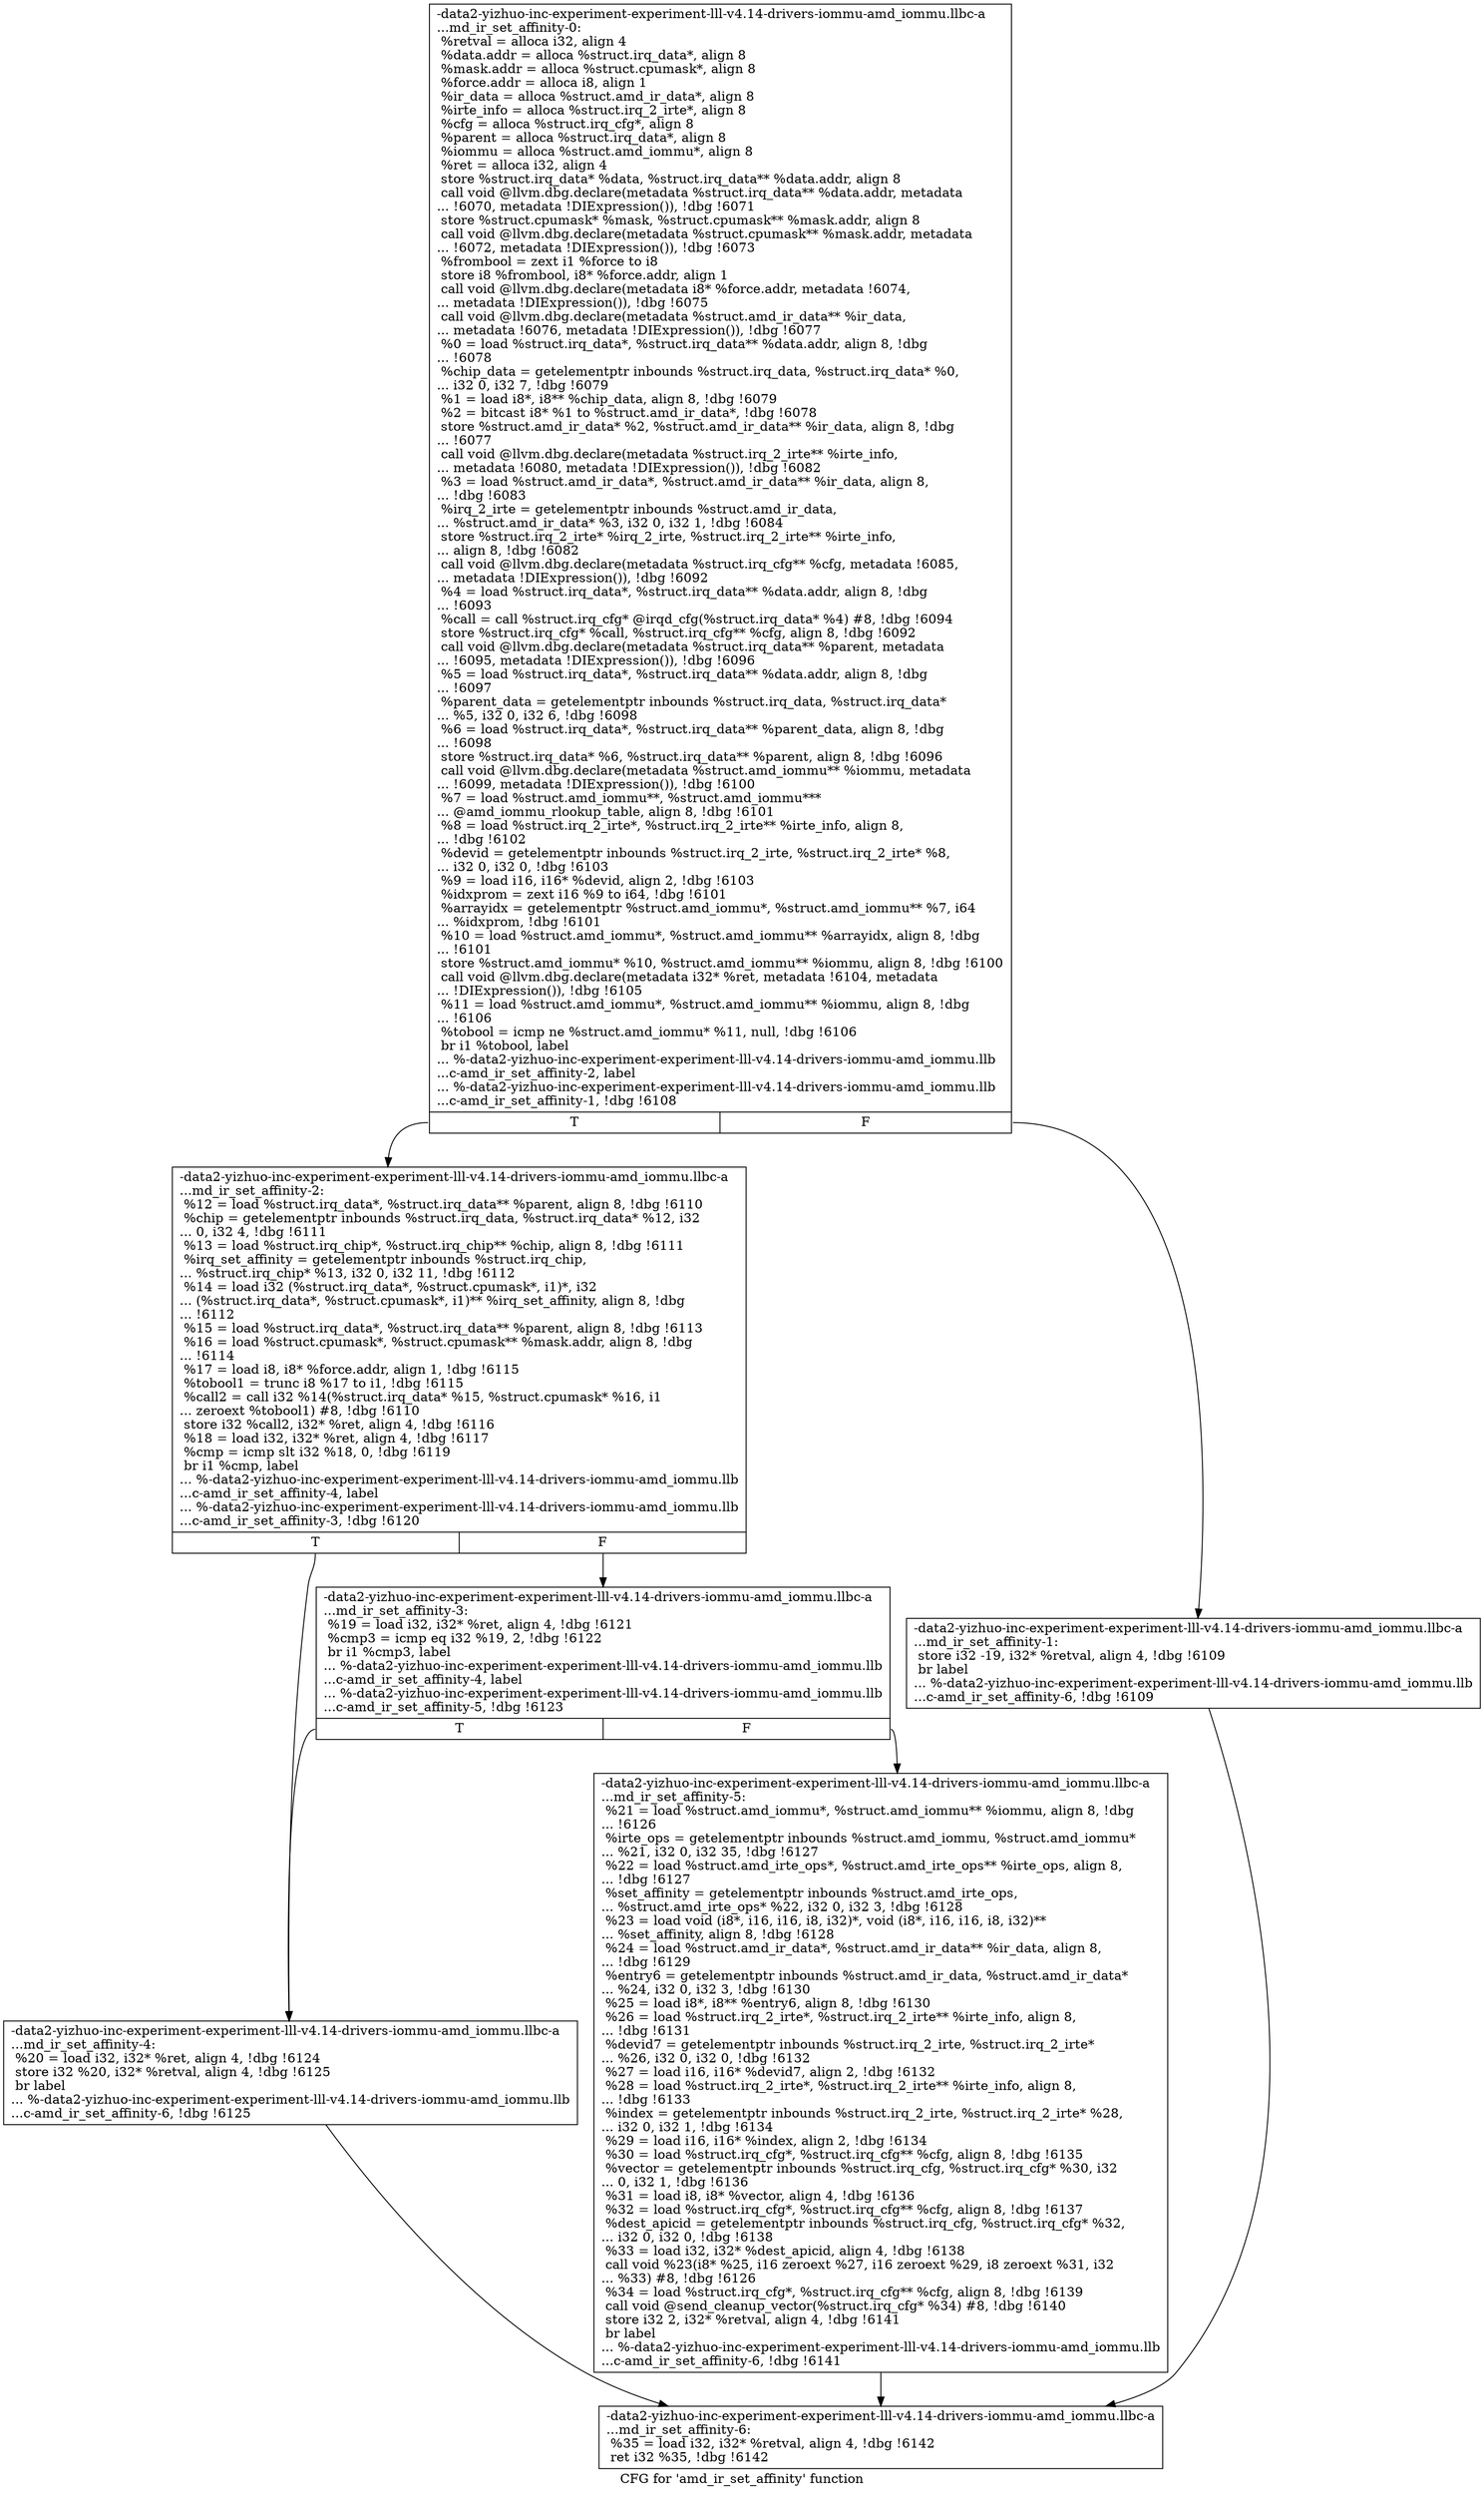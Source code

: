 digraph "CFG for 'amd_ir_set_affinity' function" {
	label="CFG for 'amd_ir_set_affinity' function";

	Node0x561b94a0bcc0 [shape=record,label="{-data2-yizhuo-inc-experiment-experiment-lll-v4.14-drivers-iommu-amd_iommu.llbc-a\l...md_ir_set_affinity-0:\l  %retval = alloca i32, align 4\l  %data.addr = alloca %struct.irq_data*, align 8\l  %mask.addr = alloca %struct.cpumask*, align 8\l  %force.addr = alloca i8, align 1\l  %ir_data = alloca %struct.amd_ir_data*, align 8\l  %irte_info = alloca %struct.irq_2_irte*, align 8\l  %cfg = alloca %struct.irq_cfg*, align 8\l  %parent = alloca %struct.irq_data*, align 8\l  %iommu = alloca %struct.amd_iommu*, align 8\l  %ret = alloca i32, align 4\l  store %struct.irq_data* %data, %struct.irq_data** %data.addr, align 8\l  call void @llvm.dbg.declare(metadata %struct.irq_data** %data.addr, metadata\l... !6070, metadata !DIExpression()), !dbg !6071\l  store %struct.cpumask* %mask, %struct.cpumask** %mask.addr, align 8\l  call void @llvm.dbg.declare(metadata %struct.cpumask** %mask.addr, metadata\l... !6072, metadata !DIExpression()), !dbg !6073\l  %frombool = zext i1 %force to i8\l  store i8 %frombool, i8* %force.addr, align 1\l  call void @llvm.dbg.declare(metadata i8* %force.addr, metadata !6074,\l... metadata !DIExpression()), !dbg !6075\l  call void @llvm.dbg.declare(metadata %struct.amd_ir_data** %ir_data,\l... metadata !6076, metadata !DIExpression()), !dbg !6077\l  %0 = load %struct.irq_data*, %struct.irq_data** %data.addr, align 8, !dbg\l... !6078\l  %chip_data = getelementptr inbounds %struct.irq_data, %struct.irq_data* %0,\l... i32 0, i32 7, !dbg !6079\l  %1 = load i8*, i8** %chip_data, align 8, !dbg !6079\l  %2 = bitcast i8* %1 to %struct.amd_ir_data*, !dbg !6078\l  store %struct.amd_ir_data* %2, %struct.amd_ir_data** %ir_data, align 8, !dbg\l... !6077\l  call void @llvm.dbg.declare(metadata %struct.irq_2_irte** %irte_info,\l... metadata !6080, metadata !DIExpression()), !dbg !6082\l  %3 = load %struct.amd_ir_data*, %struct.amd_ir_data** %ir_data, align 8,\l... !dbg !6083\l  %irq_2_irte = getelementptr inbounds %struct.amd_ir_data,\l... %struct.amd_ir_data* %3, i32 0, i32 1, !dbg !6084\l  store %struct.irq_2_irte* %irq_2_irte, %struct.irq_2_irte** %irte_info,\l... align 8, !dbg !6082\l  call void @llvm.dbg.declare(metadata %struct.irq_cfg** %cfg, metadata !6085,\l... metadata !DIExpression()), !dbg !6092\l  %4 = load %struct.irq_data*, %struct.irq_data** %data.addr, align 8, !dbg\l... !6093\l  %call = call %struct.irq_cfg* @irqd_cfg(%struct.irq_data* %4) #8, !dbg !6094\l  store %struct.irq_cfg* %call, %struct.irq_cfg** %cfg, align 8, !dbg !6092\l  call void @llvm.dbg.declare(metadata %struct.irq_data** %parent, metadata\l... !6095, metadata !DIExpression()), !dbg !6096\l  %5 = load %struct.irq_data*, %struct.irq_data** %data.addr, align 8, !dbg\l... !6097\l  %parent_data = getelementptr inbounds %struct.irq_data, %struct.irq_data*\l... %5, i32 0, i32 6, !dbg !6098\l  %6 = load %struct.irq_data*, %struct.irq_data** %parent_data, align 8, !dbg\l... !6098\l  store %struct.irq_data* %6, %struct.irq_data** %parent, align 8, !dbg !6096\l  call void @llvm.dbg.declare(metadata %struct.amd_iommu** %iommu, metadata\l... !6099, metadata !DIExpression()), !dbg !6100\l  %7 = load %struct.amd_iommu**, %struct.amd_iommu***\l... @amd_iommu_rlookup_table, align 8, !dbg !6101\l  %8 = load %struct.irq_2_irte*, %struct.irq_2_irte** %irte_info, align 8,\l... !dbg !6102\l  %devid = getelementptr inbounds %struct.irq_2_irte, %struct.irq_2_irte* %8,\l... i32 0, i32 0, !dbg !6103\l  %9 = load i16, i16* %devid, align 2, !dbg !6103\l  %idxprom = zext i16 %9 to i64, !dbg !6101\l  %arrayidx = getelementptr %struct.amd_iommu*, %struct.amd_iommu** %7, i64\l... %idxprom, !dbg !6101\l  %10 = load %struct.amd_iommu*, %struct.amd_iommu** %arrayidx, align 8, !dbg\l... !6101\l  store %struct.amd_iommu* %10, %struct.amd_iommu** %iommu, align 8, !dbg !6100\l  call void @llvm.dbg.declare(metadata i32* %ret, metadata !6104, metadata\l... !DIExpression()), !dbg !6105\l  %11 = load %struct.amd_iommu*, %struct.amd_iommu** %iommu, align 8, !dbg\l... !6106\l  %tobool = icmp ne %struct.amd_iommu* %11, null, !dbg !6106\l  br i1 %tobool, label\l... %-data2-yizhuo-inc-experiment-experiment-lll-v4.14-drivers-iommu-amd_iommu.llb\l...c-amd_ir_set_affinity-2, label\l... %-data2-yizhuo-inc-experiment-experiment-lll-v4.14-drivers-iommu-amd_iommu.llb\l...c-amd_ir_set_affinity-1, !dbg !6108\l|{<s0>T|<s1>F}}"];
	Node0x561b94a0bcc0:s0 -> Node0x561b94a10b70;
	Node0x561b94a0bcc0:s1 -> Node0x561b94a10b20;
	Node0x561b94a10b20 [shape=record,label="{-data2-yizhuo-inc-experiment-experiment-lll-v4.14-drivers-iommu-amd_iommu.llbc-a\l...md_ir_set_affinity-1: \l  store i32 -19, i32* %retval, align 4, !dbg !6109\l  br label\l... %-data2-yizhuo-inc-experiment-experiment-lll-v4.14-drivers-iommu-amd_iommu.llb\l...c-amd_ir_set_affinity-6, !dbg !6109\l}"];
	Node0x561b94a10b20 -> Node0x561b94a10cb0;
	Node0x561b94a10b70 [shape=record,label="{-data2-yizhuo-inc-experiment-experiment-lll-v4.14-drivers-iommu-amd_iommu.llbc-a\l...md_ir_set_affinity-2: \l  %12 = load %struct.irq_data*, %struct.irq_data** %parent, align 8, !dbg !6110\l  %chip = getelementptr inbounds %struct.irq_data, %struct.irq_data* %12, i32\l... 0, i32 4, !dbg !6111\l  %13 = load %struct.irq_chip*, %struct.irq_chip** %chip, align 8, !dbg !6111\l  %irq_set_affinity = getelementptr inbounds %struct.irq_chip,\l... %struct.irq_chip* %13, i32 0, i32 11, !dbg !6112\l  %14 = load i32 (%struct.irq_data*, %struct.cpumask*, i1)*, i32\l... (%struct.irq_data*, %struct.cpumask*, i1)** %irq_set_affinity, align 8, !dbg\l... !6112\l  %15 = load %struct.irq_data*, %struct.irq_data** %parent, align 8, !dbg !6113\l  %16 = load %struct.cpumask*, %struct.cpumask** %mask.addr, align 8, !dbg\l... !6114\l  %17 = load i8, i8* %force.addr, align 1, !dbg !6115\l  %tobool1 = trunc i8 %17 to i1, !dbg !6115\l  %call2 = call i32 %14(%struct.irq_data* %15, %struct.cpumask* %16, i1\l... zeroext %tobool1) #8, !dbg !6110\l  store i32 %call2, i32* %ret, align 4, !dbg !6116\l  %18 = load i32, i32* %ret, align 4, !dbg !6117\l  %cmp = icmp slt i32 %18, 0, !dbg !6119\l  br i1 %cmp, label\l... %-data2-yizhuo-inc-experiment-experiment-lll-v4.14-drivers-iommu-amd_iommu.llb\l...c-amd_ir_set_affinity-4, label\l... %-data2-yizhuo-inc-experiment-experiment-lll-v4.14-drivers-iommu-amd_iommu.llb\l...c-amd_ir_set_affinity-3, !dbg !6120\l|{<s0>T|<s1>F}}"];
	Node0x561b94a10b70:s0 -> Node0x561b94a10c10;
	Node0x561b94a10b70:s1 -> Node0x561b94a10bc0;
	Node0x561b94a10bc0 [shape=record,label="{-data2-yizhuo-inc-experiment-experiment-lll-v4.14-drivers-iommu-amd_iommu.llbc-a\l...md_ir_set_affinity-3: \l  %19 = load i32, i32* %ret, align 4, !dbg !6121\l  %cmp3 = icmp eq i32 %19, 2, !dbg !6122\l  br i1 %cmp3, label\l... %-data2-yizhuo-inc-experiment-experiment-lll-v4.14-drivers-iommu-amd_iommu.llb\l...c-amd_ir_set_affinity-4, label\l... %-data2-yizhuo-inc-experiment-experiment-lll-v4.14-drivers-iommu-amd_iommu.llb\l...c-amd_ir_set_affinity-5, !dbg !6123\l|{<s0>T|<s1>F}}"];
	Node0x561b94a10bc0:s0 -> Node0x561b94a10c10;
	Node0x561b94a10bc0:s1 -> Node0x561b94a10c60;
	Node0x561b94a10c10 [shape=record,label="{-data2-yizhuo-inc-experiment-experiment-lll-v4.14-drivers-iommu-amd_iommu.llbc-a\l...md_ir_set_affinity-4: \l  %20 = load i32, i32* %ret, align 4, !dbg !6124\l  store i32 %20, i32* %retval, align 4, !dbg !6125\l  br label\l... %-data2-yizhuo-inc-experiment-experiment-lll-v4.14-drivers-iommu-amd_iommu.llb\l...c-amd_ir_set_affinity-6, !dbg !6125\l}"];
	Node0x561b94a10c10 -> Node0x561b94a10cb0;
	Node0x561b94a10c60 [shape=record,label="{-data2-yizhuo-inc-experiment-experiment-lll-v4.14-drivers-iommu-amd_iommu.llbc-a\l...md_ir_set_affinity-5: \l  %21 = load %struct.amd_iommu*, %struct.amd_iommu** %iommu, align 8, !dbg\l... !6126\l  %irte_ops = getelementptr inbounds %struct.amd_iommu, %struct.amd_iommu*\l... %21, i32 0, i32 35, !dbg !6127\l  %22 = load %struct.amd_irte_ops*, %struct.amd_irte_ops** %irte_ops, align 8,\l... !dbg !6127\l  %set_affinity = getelementptr inbounds %struct.amd_irte_ops,\l... %struct.amd_irte_ops* %22, i32 0, i32 3, !dbg !6128\l  %23 = load void (i8*, i16, i16, i8, i32)*, void (i8*, i16, i16, i8, i32)**\l... %set_affinity, align 8, !dbg !6128\l  %24 = load %struct.amd_ir_data*, %struct.amd_ir_data** %ir_data, align 8,\l... !dbg !6129\l  %entry6 = getelementptr inbounds %struct.amd_ir_data, %struct.amd_ir_data*\l... %24, i32 0, i32 3, !dbg !6130\l  %25 = load i8*, i8** %entry6, align 8, !dbg !6130\l  %26 = load %struct.irq_2_irte*, %struct.irq_2_irte** %irte_info, align 8,\l... !dbg !6131\l  %devid7 = getelementptr inbounds %struct.irq_2_irte, %struct.irq_2_irte*\l... %26, i32 0, i32 0, !dbg !6132\l  %27 = load i16, i16* %devid7, align 2, !dbg !6132\l  %28 = load %struct.irq_2_irte*, %struct.irq_2_irte** %irte_info, align 8,\l... !dbg !6133\l  %index = getelementptr inbounds %struct.irq_2_irte, %struct.irq_2_irte* %28,\l... i32 0, i32 1, !dbg !6134\l  %29 = load i16, i16* %index, align 2, !dbg !6134\l  %30 = load %struct.irq_cfg*, %struct.irq_cfg** %cfg, align 8, !dbg !6135\l  %vector = getelementptr inbounds %struct.irq_cfg, %struct.irq_cfg* %30, i32\l... 0, i32 1, !dbg !6136\l  %31 = load i8, i8* %vector, align 4, !dbg !6136\l  %32 = load %struct.irq_cfg*, %struct.irq_cfg** %cfg, align 8, !dbg !6137\l  %dest_apicid = getelementptr inbounds %struct.irq_cfg, %struct.irq_cfg* %32,\l... i32 0, i32 0, !dbg !6138\l  %33 = load i32, i32* %dest_apicid, align 4, !dbg !6138\l  call void %23(i8* %25, i16 zeroext %27, i16 zeroext %29, i8 zeroext %31, i32\l... %33) #8, !dbg !6126\l  %34 = load %struct.irq_cfg*, %struct.irq_cfg** %cfg, align 8, !dbg !6139\l  call void @send_cleanup_vector(%struct.irq_cfg* %34) #8, !dbg !6140\l  store i32 2, i32* %retval, align 4, !dbg !6141\l  br label\l... %-data2-yizhuo-inc-experiment-experiment-lll-v4.14-drivers-iommu-amd_iommu.llb\l...c-amd_ir_set_affinity-6, !dbg !6141\l}"];
	Node0x561b94a10c60 -> Node0x561b94a10cb0;
	Node0x561b94a10cb0 [shape=record,label="{-data2-yizhuo-inc-experiment-experiment-lll-v4.14-drivers-iommu-amd_iommu.llbc-a\l...md_ir_set_affinity-6: \l  %35 = load i32, i32* %retval, align 4, !dbg !6142\l  ret i32 %35, !dbg !6142\l}"];
}

